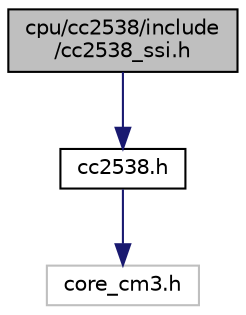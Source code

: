 digraph "cpu/cc2538/include/cc2538_ssi.h"
{
 // LATEX_PDF_SIZE
  edge [fontname="Helvetica",fontsize="10",labelfontname="Helvetica",labelfontsize="10"];
  node [fontname="Helvetica",fontsize="10",shape=record];
  Node1 [label="cpu/cc2538/include\l/cc2538_ssi.h",height=0.2,width=0.4,color="black", fillcolor="grey75", style="filled", fontcolor="black",tooltip="CC2538 SSI interface."];
  Node1 -> Node2 [color="midnightblue",fontsize="10",style="solid",fontname="Helvetica"];
  Node2 [label="cc2538.h",height=0.2,width=0.4,color="black", fillcolor="white", style="filled",URL="$cc2538_8h.html",tooltip="CC2538 MCU interrupt and register definitions."];
  Node2 -> Node3 [color="midnightblue",fontsize="10",style="solid",fontname="Helvetica"];
  Node3 [label="core_cm3.h",height=0.2,width=0.4,color="grey75", fillcolor="white", style="filled",tooltip=" "];
}
